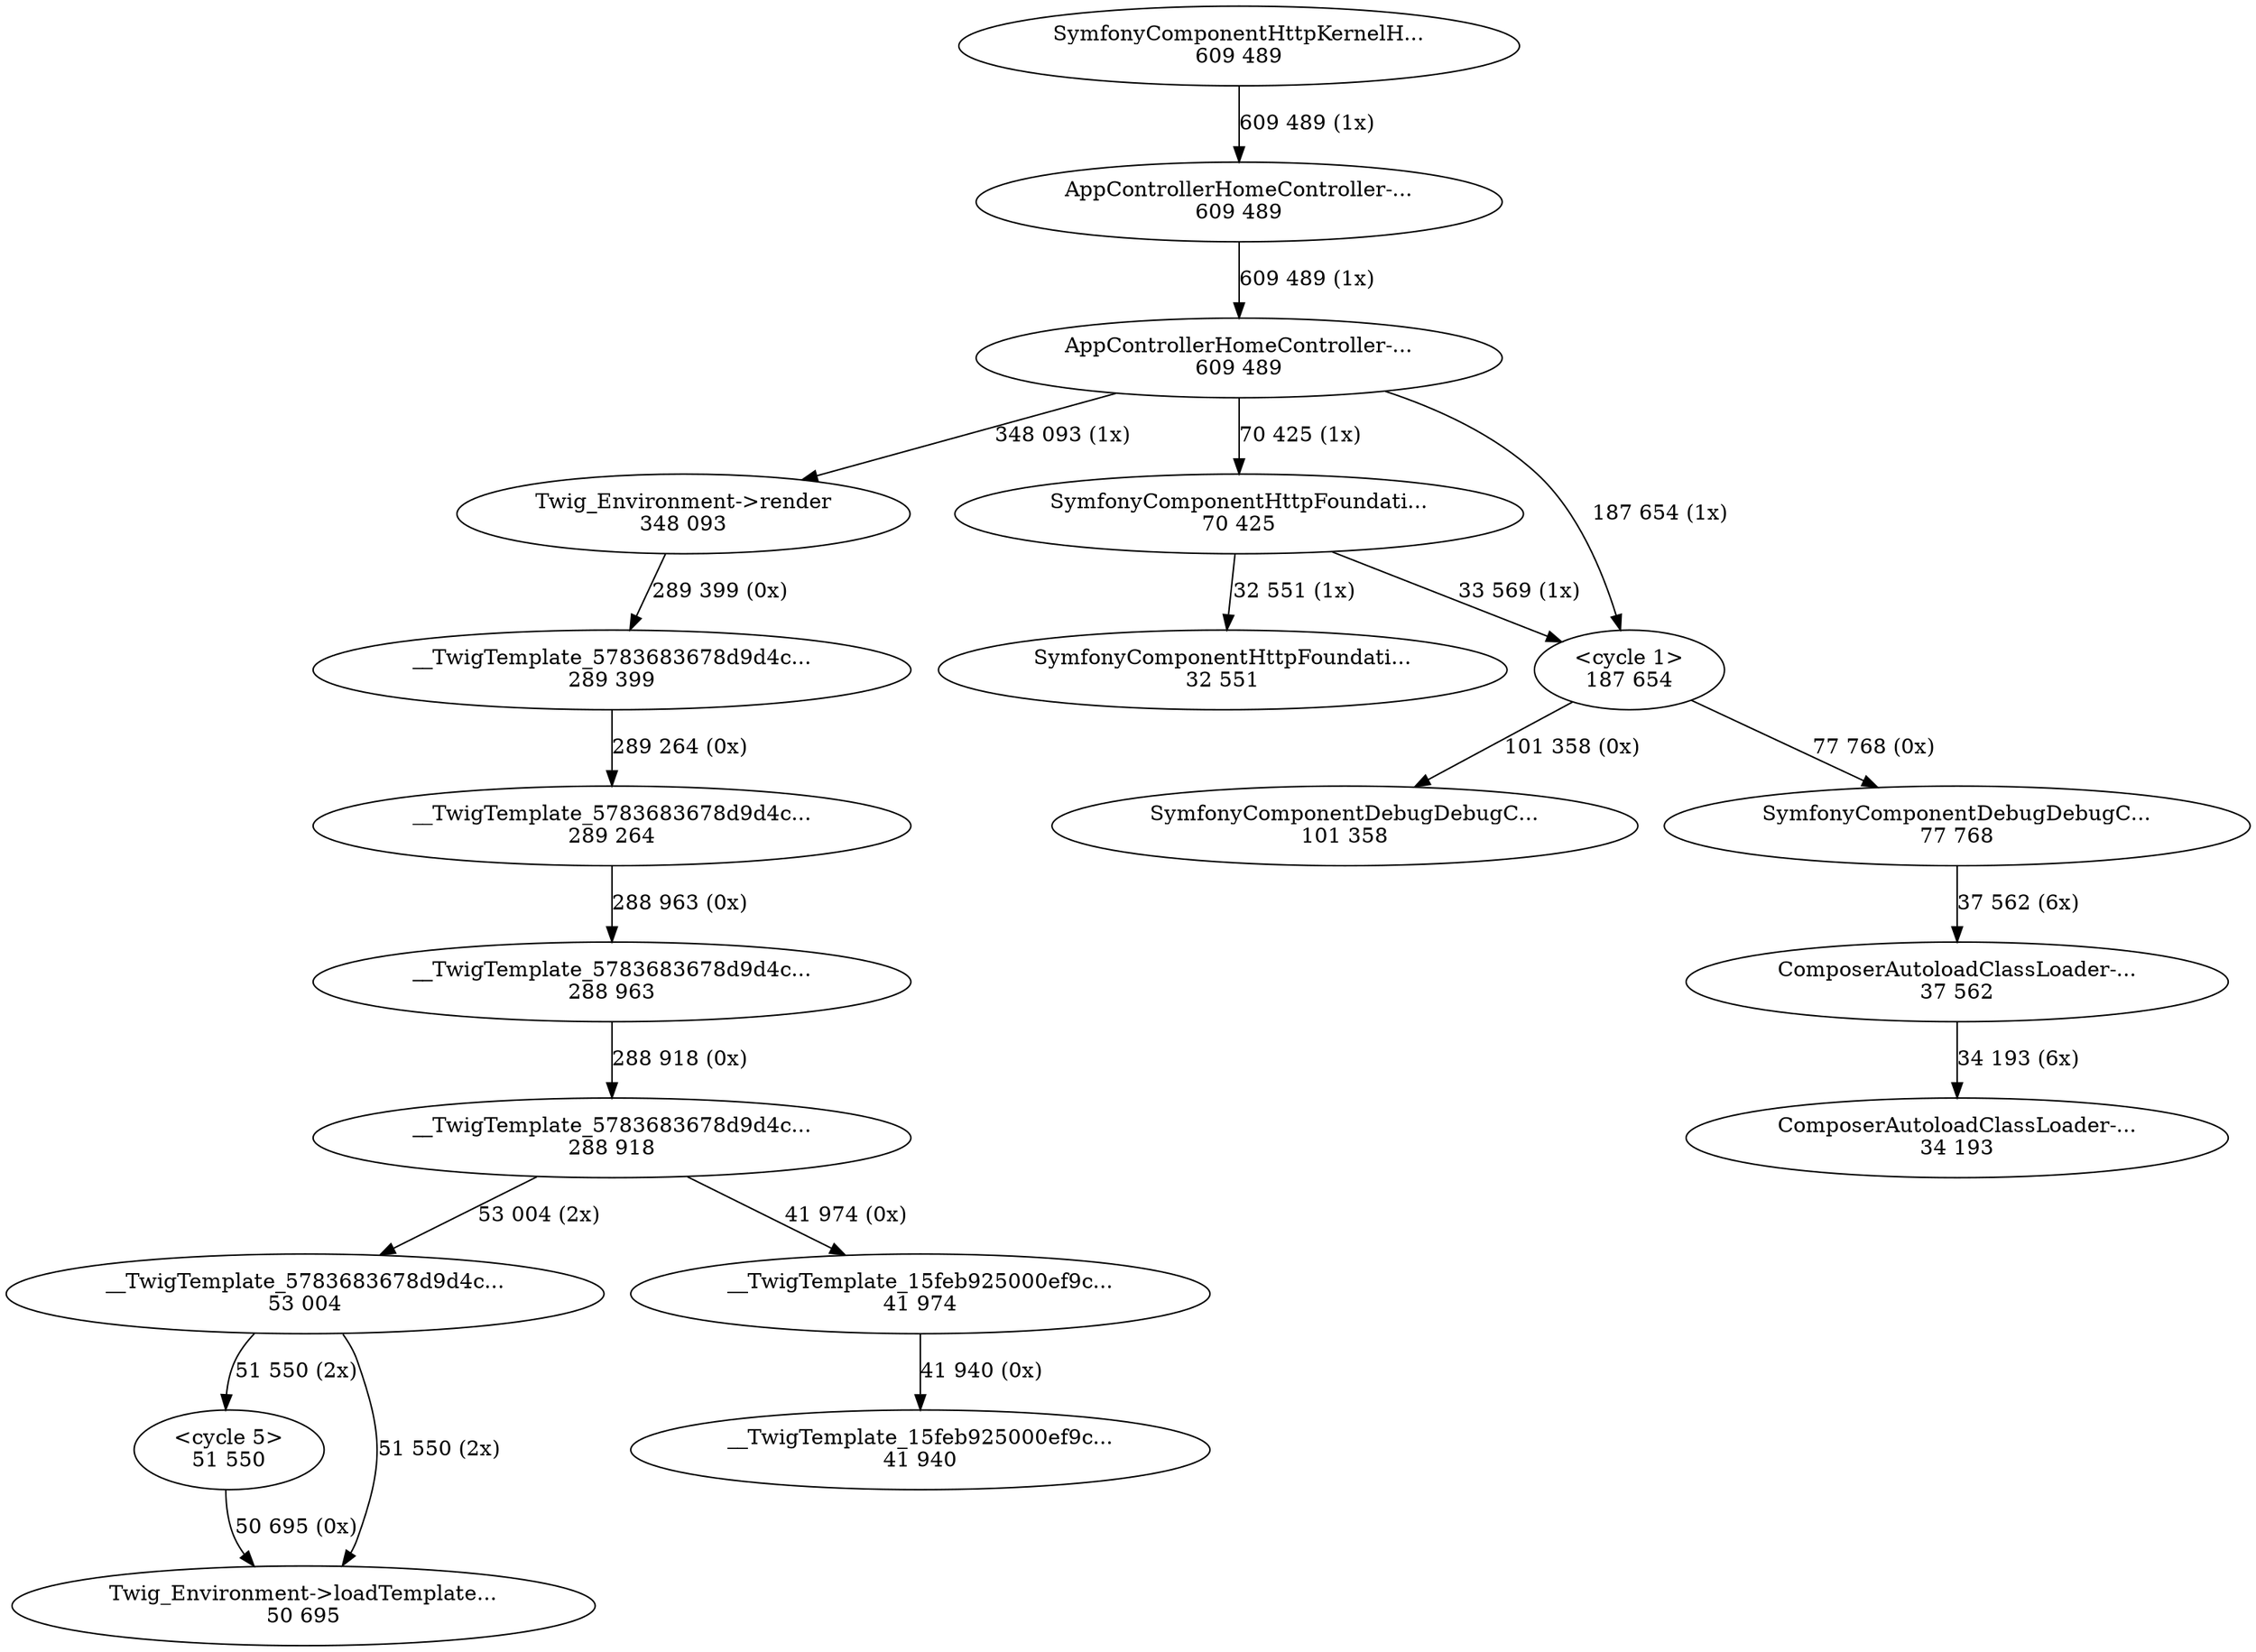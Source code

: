 digraph "callgraph" {
  F7fa650541fa0 [label="Twig_Environment->loadTemplate...\n50 695"];
  F7fa6517c6520 [label="Composer\Autoload\ClassLoader-...\n34 193"];
  F7fa6517c7070 [label="Composer\Autoload\ClassLoader-...\n37 562"];
  F7fa655ac67b0 [label="Symfony\Component\Debug\DebugC...\n77 768"];
  F7fa655aca6c0 [label="Symfony\Component\Debug\DebugC...\n101 358"];
  F7fa655b91430 [label="Symfony\Component\HttpFoundati...\n32 551"];
  F7fa655b97a60 [label="Symfony\Component\HttpFoundati...\n70 425"];
  F7fa655b98560 [label="App\Controller\HomeController-...\n609 489"];
  F7fa655b992b0 [label="App\Controller\HomeController-...\n609 489"];
  F7fa65744a5b0 [label="Twig_Environment->render\n348 093"];
  F7fa65747f6b0 [label="Symfony\Component\HttpKernel\H...\n609 489"];
  F7fa6576c1090 [label="__TwigTemplate_5783683678d9d4c...\n288 918"];
  F7fa6576c5c00 [label="__TwigTemplate_5783683678d9d4c...\n288 963"];
  F7fa6576c62f0 [label="__TwigTemplate_5783683678d9d4c...\n289 264"];
  F7fa6576c6b70 [label="__TwigTemplate_5783683678d9d4c...\n289 399"];
  F7fa65782f7d0 [label="__TwigTemplate_5783683678d9d4c...\n53 004"];
  F7fa6578479d0 [label="__TwigTemplate_15feb925000ef9c...\n41 940"];
  F7fa657849bb0 [label="__TwigTemplate_15feb925000ef9c...\n41 974"];
  F7fa65791ccb0 [label="<cycle 1>\n187 654"];
  F7fa6579228c0 [label="<cycle 5>\n51 550"];
  F7fa6517c7070 -> F7fa6517c6520 [weight=2,label="34 193 (6x)"];
  F7fa655ac67b0 -> F7fa6517c7070 [weight=2,label="37 562 (6x)"];
  F7fa655b97a60 -> F7fa655b91430 [weight=2,label="32 551 (1x)"];
  F7fa655b97a60 -> F7fa65791ccb0 [weight=2,label="33 569 (1x)"];
  F7fa655b98560 -> F7fa655b97a60 [weight=2,label="70 425 (1x)"];
  F7fa655b98560 -> F7fa65744a5b0 [weight=2,label="348 093 (1x)"];
  F7fa655b98560 -> F7fa65791ccb0 [weight=2,label="187 654 (1x)"];
  F7fa655b992b0 -> F7fa655b98560 [weight=2,label="609 489 (1x)"];
  F7fa65744a5b0 -> F7fa6576c6b70 [weight=2,label="289 399 (0x)"];
  F7fa65747f6b0 -> F7fa655b992b0 [weight=2,label="609 489 (1x)"];
  F7fa6576c1090 -> F7fa65782f7d0 [weight=2,label="53 004 (2x)"];
  F7fa6576c1090 -> F7fa657849bb0 [weight=2,label="41 974 (0x)"];
  F7fa6576c5c00 -> F7fa6576c1090 [weight=2,label="288 918 (0x)"];
  F7fa6576c62f0 -> F7fa6576c5c00 [weight=2,label="288 963 (0x)"];
  F7fa6576c6b70 -> F7fa6576c62f0 [weight=2,label="289 264 (0x)"];
  F7fa65782f7d0 -> F7fa650541fa0 [weight=2,label="51 550 (2x)"];
  F7fa65782f7d0 -> F7fa6579228c0 [weight=2,label="51 550 (2x)"];
  F7fa657849bb0 -> F7fa6578479d0 [weight=2,label="41 940 (0x)"];
  F7fa65791ccb0 -> F7fa655ac67b0 [weight=2,label="77 768 (0x)"];
  F7fa65791ccb0 -> F7fa655aca6c0 [weight=2,label="101 358 (0x)"];
  F7fa6579228c0 -> F7fa650541fa0 [weight=2,label="50 695 (0x)"];
}
